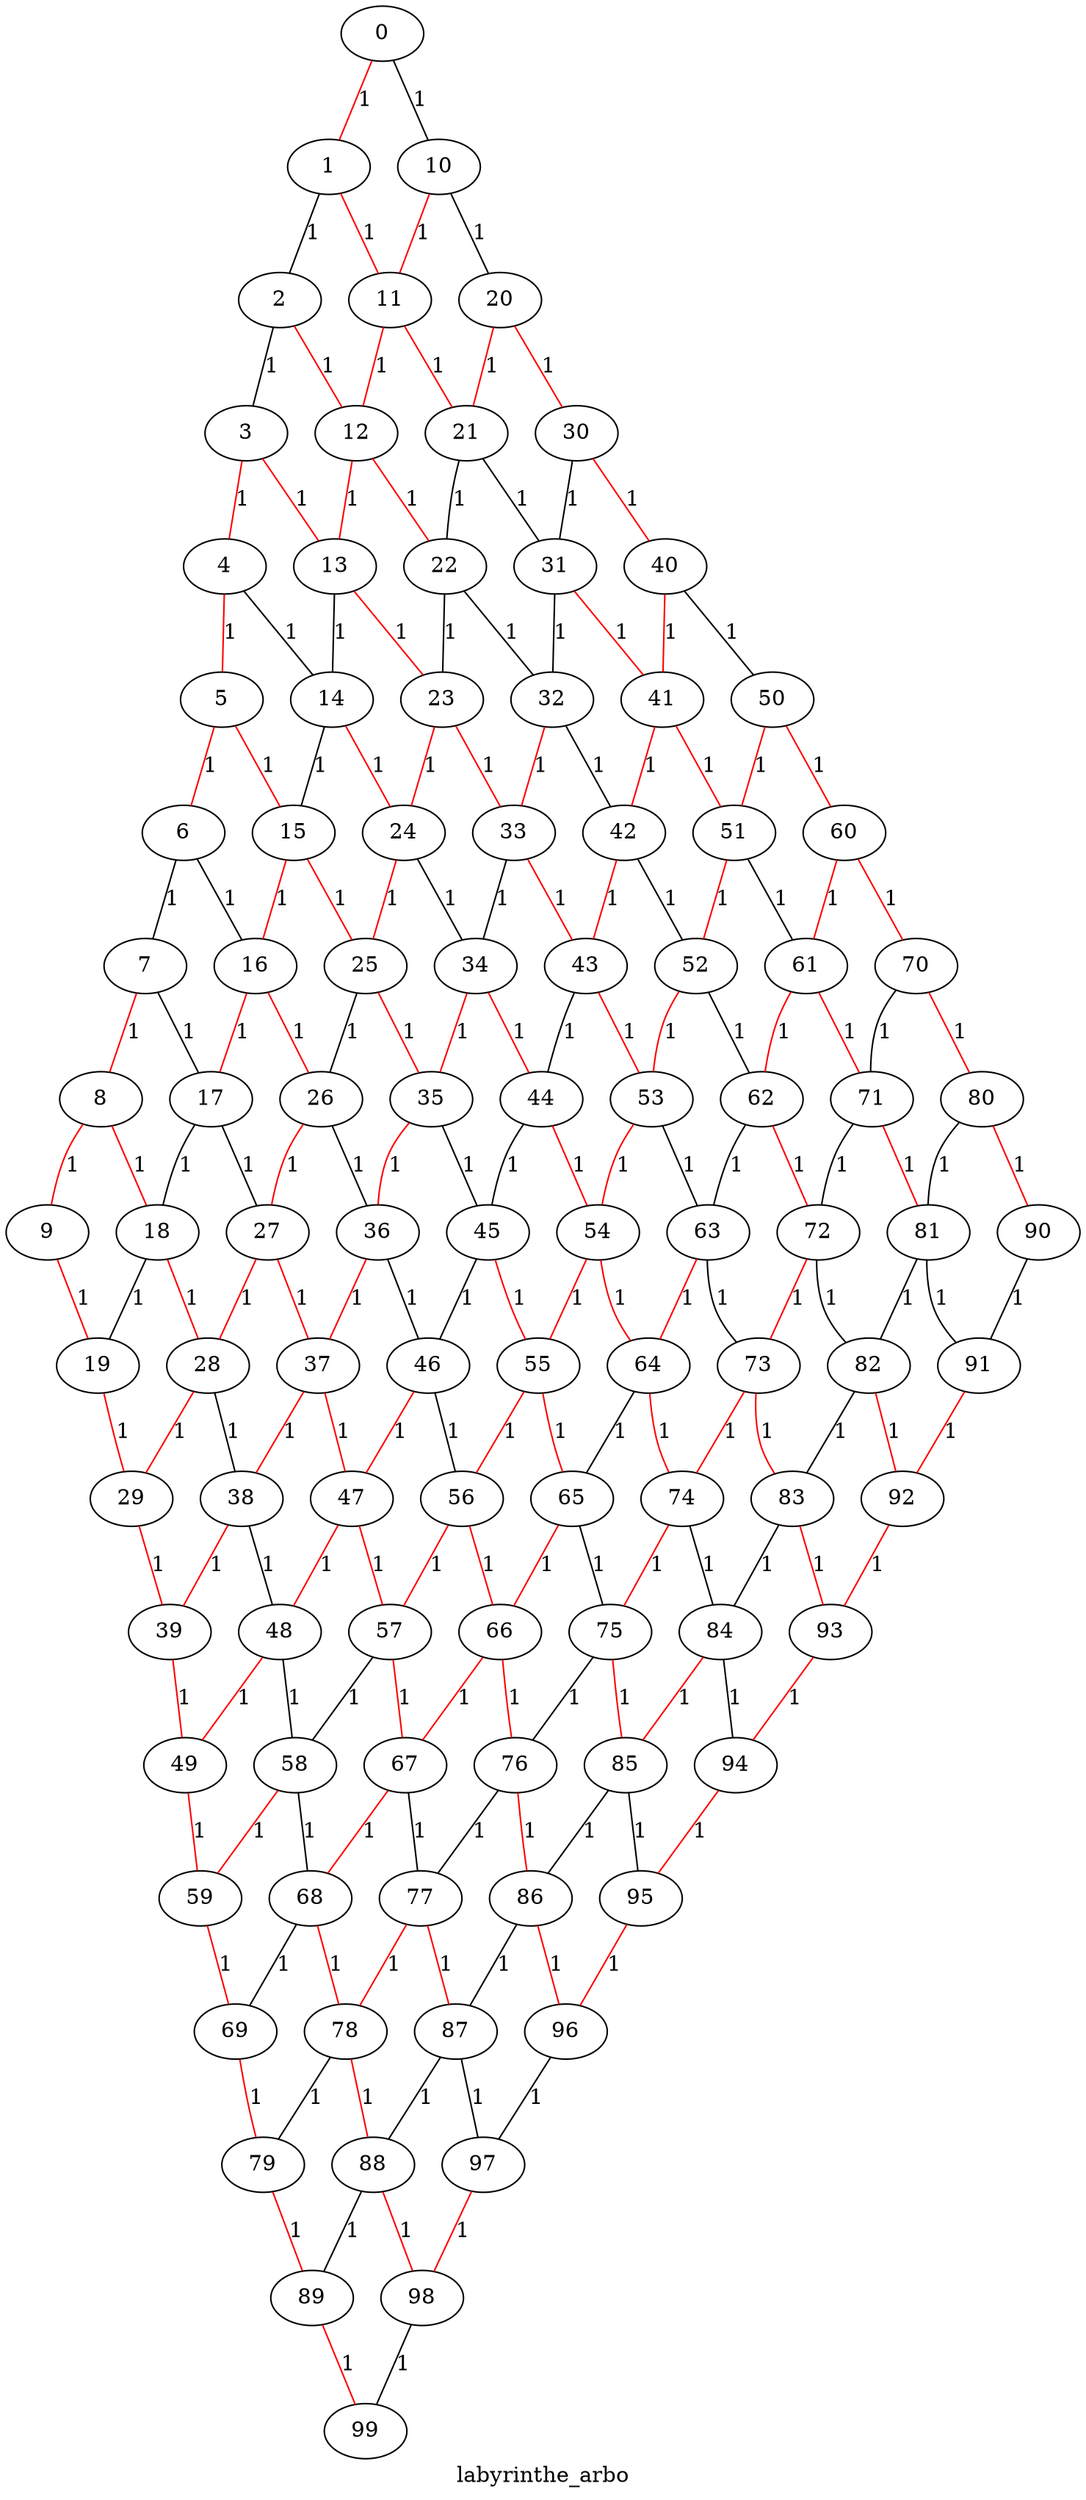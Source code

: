 graph labyrinthe_arbo {
	graph [bb="0,0,702,1625",
		label=labyrinthe_arbo,
		lheight=0.21,
		lp="351,11.5",
		lwidth=1.19
	];
	node [label="\N"];
	0	 [height=0.5,
		pos="253,1607",
		width=0.75];
	1	 [height=0.5,
		pos="217,1520",
		width=0.75];
	0 -- 1	 [color=red,
		label=1,
		lp="240.5,1563.5",
		pos="245.71,1589.4 239.47,1574.3 230.52,1552.7 224.27,1537.6"];
	10	 [height=0.5,
		pos="289,1520",
		width=0.75];
	0 -- 10	 [label=1,
		lp="276.5,1563.5",
		pos="260.29,1589.4 266.53,1574.3 275.48,1552.7 281.73,1537.6"];
	2	 [height=0.5,
		pos="195,1433",
		width=0.75];
	1 -- 2	 [label=1,
		lp="210.5,1476.5",
		pos="212.44,1502 208.67,1487 203.33,1465.9 199.55,1451"];
	11	 [height=0.5,
		pos="267,1433",
		width=0.75];
	1 -- 11	 [color=red,
		label=1,
		lp="247.5,1476.5",
		pos="226.88,1502.8 235.7,1487.5 248.55,1465.1 257.31,1449.9"];
	3	 [height=0.5,
		pos="171,1346",
		width=0.75];
	2 -- 3	 [label=1,
		lp="187.5,1389.5",
		pos="190.03,1415 185.88,1399.9 180.01,1378.6 175.88,1363.7"];
	12	 [height=0.5,
		pos="243,1346",
		width=0.75];
	2 -- 12	 [color=red,
		label=1,
		lp="224.5,1389.5",
		pos="204.48,1415.8 212.9,1400.6 225.13,1378.4 233.54,1363.2"];
	4	 [height=0.5,
		pos="148,1259",
		width=0.75];
	3 -- 4	 [color=red,
		label=1,
		lp="161.5,1302.5",
		pos="164.11,1328.6 161.96,1322.7 159.7,1316.1 158,1310 155.01,1299.2 152.58,1286.9 150.85,1277.1"];
	13	 [height=0.5,
		pos="220,1259",
		width=0.75];
	3 -- 13	 [color=red,
		label=1,
		lp="201.5,1302.5",
		pos="180.68,1328.8 189.33,1313.5 201.92,1291.1 210.51,1275.9"];
	5	 [height=0.5,
		pos="117,1172",
		width=0.75];
	4 -- 5	 [color=red,
		label=1,
		lp="137.5,1215.5",
		pos="141.73,1241.4 136.35,1226.3 128.64,1204.7 123.26,1189.6"];
	14	 [height=0.5,
		pos="189,1172",
		width=0.75];
	4 -- 14	 [label=1,
		lp="173.5,1215.5",
		pos="156.1,1241.8 163.24,1226.7 173.6,1204.7 180.78,1189.5"];
	6	 [height=0.5,
		pos="97,1085",
		width=0.75];
	5 -- 6	 [color=red,
		label=1,
		lp="111.5,1128.5",
		pos="112.86,1154 109.42,1139 104.57,1117.9 101.14,1103"];
	15	 [height=0.5,
		pos="169,1085",
		width=0.75];
	5 -- 15	 [color=red,
		label=1,
		lp="149.5,1128.5",
		pos="127.03,1155.2 136.23,1139.8 149.81,1117.1 159,1101.7"];
	7	 [height=0.5,
		pos="67,998",
		width=0.75];
	6 -- 7	 [label=1,
		lp="86.5,1041.5",
		pos="90.929,1067.4 85.724,1052.3 78.264,1030.7 73.062,1015.6"];
	16	 [height=0.5,
		pos="139,998",
		width=0.75];
	6 -- 16	 [label=1,
		lp="123.5,1041.5",
		pos="105.3,1067.8 112.66,1052.6 123.36,1030.4 130.72,1015.2"];
	8	 [height=0.5,
		pos="58,911",
		width=0.75];
	7 -- 8	 [color=red,
		label=1,
		lp="67.5,954.5",
		pos="65.135,979.97 63.591,965.04 61.406,943.93 59.862,929"];
	17	 [height=0.5,
		pos="130,911",
		width=0.75];
	7 -- 17	 [label=1,
		lp="105.5,954.5",
		pos="78.85,981.64 90.113,966.08 106.96,942.82 118.2,927.29"];
	9	 [height=0.5,
		pos="27,824",
		width=0.75];
	8 -- 9	 [color=red,
		label=1,
		lp="48.5,867.5",
		pos="51.727,893.39 46.348,878.3 38.64,856.67 33.264,841.58"];
	18	 [height=0.5,
		pos="99,824",
		width=0.75];
	8 -- 18	 [color=red,
		label=1,
		lp="83.5,867.5",
		pos="66.1,893.81 73.241,878.66 83.598,856.68 90.776,841.45"];
	19	 [height=0.5,
		pos="59,737",
		width=0.75];
	9 -- 19	 [color=red,
		label=1,
		lp="48.5,780.5",
		pos="33.476,806.39 39.028,791.3 46.985,769.67 52.534,754.58"];
	10 -- 11	 [color=red,
		label=1,
		lp="282.5,1476.5",
		pos="284.44,1502 280.67,1487 275.33,1465.9 271.55,1451"];
	20	 [height=0.5,
		pos="339,1433",
		width=0.75];
	10 -- 20	 [label=1,
		lp="319.5,1476.5",
		pos="298.88,1502.8 307.7,1487.5 320.55,1465.1 329.31,1449.9"];
	11 -- 12	 [color=red,
		label=1,
		lp="259.5,1389.5",
		pos="262.03,1415 257.88,1399.9 252.01,1378.6 247.88,1363.7"];
	21	 [height=0.5,
		pos="315,1346",
		width=0.75];
	11 -- 21	 [color=red,
		label=1,
		lp="296.5,1389.5",
		pos="276.48,1415.8 284.9,1400.6 297.13,1378.4 305.54,1363.2"];
	12 -- 13	 [color=red,
		label=1,
		lp="235.5,1302.5",
		pos="238.23,1328 234.29,1313 228.71,1291.9 224.76,1277"];
	22	 [height=0.5,
		pos="292,1259",
		width=0.75];
	12 -- 22	 [color=red,
		label=1,
		lp="273.5,1302.5",
		pos="252.68,1328.8 261.33,1313.5 273.92,1291.1 282.51,1275.9"];
	13 -- 14	 [label=1,
		lp="209.5,1215.5",
		pos="213.73,1241.4 208.35,1226.3 200.64,1204.7 195.26,1189.6"];
	23	 [height=0.5,
		pos="261,1172",
		width=0.75];
	13 -- 23	 [color=red,
		label=1,
		lp="245.5,1215.5",
		pos="228.1,1241.8 235.24,1226.7 245.6,1204.7 252.78,1189.5"];
	14 -- 15	 [label=1,
		lp="183.5,1128.5",
		pos="184.86,1154 181.42,1139 176.57,1117.9 173.14,1103"];
	24	 [height=0.5,
		pos="241,1085",
		width=0.75];
	14 -- 24	 [color=red,
		label=1,
		lp="221.5,1128.5",
		pos="199.03,1155.2 208.23,1139.8 221.81,1117.1 231,1101.7"];
	15 -- 16	 [color=red,
		label=1,
		lp="158.5,1041.5",
		pos="162.93,1067.4 157.72,1052.3 150.26,1030.7 145.06,1015.6"];
	25	 [height=0.5,
		pos="211,998",
		width=0.75];
	15 -- 25	 [color=red,
		label=1,
		lp="195.5,1041.5",
		pos="177.3,1067.8 184.66,1052.6 195.36,1030.4 202.72,1015.2"];
	16 -- 17	 [color=red,
		label=1,
		lp="138.5,954.5",
		pos="137.14,979.97 135.59,965.04 133.41,943.93 131.86,929"];
	26	 [height=0.5,
		pos="202,911",
		width=0.75];
	16 -- 26	 [color=red,
		label=1,
		lp="177.5,954.5",
		pos="150.85,981.64 162.11,966.08 178.96,942.82 190.2,927.29"];
	17 -- 18	 [label=1,
		lp="119.5,867.5",
		pos="123.73,893.39 118.35,878.3 110.64,856.67 105.26,841.58"];
	27	 [height=0.5,
		pos="171,824",
		width=0.75];
	17 -- 27	 [label=1,
		lp="155.5,867.5",
		pos="138.1,893.81 145.24,878.66 155.6,856.68 162.78,841.45"];
	18 -- 19	 [label=1,
		lp="84.5,780.5",
		pos="90.905,806.39 83.92,791.2 73.888,769.38 66.946,754.28"];
	28	 [height=0.5,
		pos="131,737",
		width=0.75];
	18 -- 28	 [color=red,
		label=1,
		lp="120.5,780.5",
		pos="105.19,806.01 108.6,796.22 112.95,783.92 117,773 119.24,766.96 121.77,760.39 124.05,754.54"];
	29	 [height=0.5,
		pos="88,650",
		width=0.75];
	19 -- 29	 [color=red,
		label=1,
		lp="78.5,693.5",
		pos="64.869,719.39 69.9,704.3 77.111,682.67 82.14,667.58"];
	20 -- 21	 [color=red,
		label=1,
		lp="331.5,1389.5",
		pos="334.03,1415 329.88,1399.9 324.01,1378.6 319.88,1363.7"];
	30	 [height=0.5,
		pos="387,1346",
		width=0.75];
	20 -- 30	 [color=red,
		label=1,
		lp="368.5,1389.5",
		pos="348.48,1415.8 356.9,1400.6 369.13,1378.4 377.54,1363.2"];
	21 -- 22	 [label=1,
		lp="305.5,1302.5",
		pos="308.11,1328.6 305.96,1322.7 303.7,1316.1 302,1310 299.01,1299.2 296.58,1286.9 294.85,1277.1"];
	31	 [height=0.5,
		pos="364,1259",
		width=0.75];
	21 -- 31	 [label=1,
		lp="345.5,1302.5",
		pos="324.68,1328.8 333.33,1313.5 345.92,1291.1 354.51,1275.9"];
	22 -- 23	 [label=1,
		lp="281.5,1215.5",
		pos="285.73,1241.4 280.35,1226.3 272.64,1204.7 267.26,1189.6"];
	32	 [height=0.5,
		pos="333,1172",
		width=0.75];
	22 -- 32	 [label=1,
		lp="317.5,1215.5",
		pos="300.1,1241.8 307.24,1226.7 317.6,1204.7 324.78,1189.5"];
	23 -- 24	 [color=red,
		label=1,
		lp="255.5,1128.5",
		pos="256.86,1154 253.42,1139 248.57,1117.9 245.14,1103"];
	33	 [height=0.5,
		pos="313,1085",
		width=0.75];
	23 -- 33	 [color=red,
		label=1,
		lp="293.5,1128.5",
		pos="271.03,1155.2 280.23,1139.8 293.81,1117.1 303,1101.7"];
	24 -- 25	 [color=red,
		label=1,
		lp="230.5,1041.5",
		pos="234.93,1067.4 229.72,1052.3 222.26,1030.7 217.06,1015.6"];
	34	 [height=0.5,
		pos="283,998",
		width=0.75];
	24 -- 34	 [label=1,
		lp="267.5,1041.5",
		pos="249.3,1067.8 256.66,1052.6 267.36,1030.4 274.72,1015.2"];
	25 -- 26	 [label=1,
		lp="210.5,954.5",
		pos="209.14,979.97 207.59,965.04 205.41,943.93 203.86,929"];
	35	 [height=0.5,
		pos="274,911",
		width=0.75];
	25 -- 35	 [color=red,
		label=1,
		lp="249.5,954.5",
		pos="222.85,981.64 234.11,966.08 250.96,942.82 262.2,927.29"];
	26 -- 27	 [color=red,
		label=1,
		lp="191.5,867.5",
		pos="195.73,893.39 190.35,878.3 182.64,856.67 177.26,841.58"];
	36	 [height=0.5,
		pos="243,824",
		width=0.75];
	26 -- 36	 [label=1,
		lp="227.5,867.5",
		pos="210.1,893.81 217.24,878.66 227.6,856.68 234.78,841.45"];
	27 -- 28	 [color=red,
		label=1,
		lp="156.5,780.5",
		pos="162.91,806.39 155.92,791.2 145.89,769.38 138.95,754.28"];
	37	 [height=0.5,
		pos="203,737",
		width=0.75];
	27 -- 37	 [color=red,
		label=1,
		lp="191.5,780.5",
		pos="177.48,806.39 183.03,791.3 190.98,769.67 196.53,754.58"];
	28 -- 29	 [color=red,
		label=1,
		lp="115.5,693.5",
		pos="122.5,719.81 114.97,704.56 104.01,682.39 96.478,667.15"];
	38	 [height=0.5,
		pos="160,650",
		width=0.75];
	28 -- 38	 [label=1,
		lp="150.5,693.5",
		pos="136.87,719.39 141.9,704.3 149.11,682.67 154.14,667.58"];
	39	 [height=0.5,
		pos="119,563",
		width=0.75];
	29 -- 39	 [color=red,
		label=1,
		lp="108.5,606.5",
		pos="94.273,632.39 99.652,617.3 107.36,595.67 112.74,580.58"];
	30 -- 31	 [label=1,
		lp="374.5,1302.5",
		pos="378.17,1328.8 375.5,1323 372.8,1316.3 371,1310 367.97,1299.3 366.23,1287 365.24,1277.2"];
	40	 [height=0.5,
		pos="436,1259",
		width=0.75];
	30 -- 40	 [color=red,
		label=1,
		lp="417.5,1302.5",
		pos="396.68,1328.8 405.33,1313.5 417.92,1291.1 426.51,1275.9"];
	31 -- 32	 [label=1,
		lp="353.5,1215.5",
		pos="357.73,1241.4 352.35,1226.3 344.64,1204.7 339.26,1189.6"];
	41	 [height=0.5,
		pos="405,1172",
		width=0.75];
	31 -- 41	 [color=red,
		label=1,
		lp="389.5,1215.5",
		pos="372.1,1241.8 379.24,1226.7 389.6,1204.7 396.78,1189.5"];
	32 -- 33	 [color=red,
		label=1,
		lp="327.5,1128.5",
		pos="328.86,1154 325.42,1139 320.57,1117.9 317.14,1103"];
	42	 [height=0.5,
		pos="385,1085",
		width=0.75];
	32 -- 42	 [label=1,
		lp="365.5,1128.5",
		pos="343.03,1155.2 352.23,1139.8 365.81,1117.1 375,1101.7"];
	33 -- 34	 [label=1,
		lp="302.5,1041.5",
		pos="306.93,1067.4 301.72,1052.3 294.26,1030.7 289.06,1015.6"];
	43	 [height=0.5,
		pos="355,998",
		width=0.75];
	33 -- 43	 [color=red,
		label=1,
		lp="339.5,1041.5",
		pos="321.3,1067.8 328.66,1052.6 339.36,1030.4 346.72,1015.2"];
	34 -- 35	 [color=red,
		label=1,
		lp="282.5,954.5",
		pos="281.14,979.97 279.59,965.04 277.41,943.93 275.86,929"];
	44	 [height=0.5,
		pos="346,911",
		width=0.75];
	34 -- 44	 [color=red,
		label=1,
		lp="321.5,954.5",
		pos="294.85,981.64 306.11,966.08 322.96,942.82 334.2,927.29"];
	35 -- 36	 [color=red,
		label=1,
		lp="263.5,867.5",
		pos="267.73,893.39 262.35,878.3 254.64,856.67 249.26,841.58"];
	45	 [height=0.5,
		pos="315,824",
		width=0.75];
	35 -- 45	 [label=1,
		lp="299.5,867.5",
		pos="282.1,893.81 289.24,878.66 299.6,856.68 306.78,841.45"];
	36 -- 37	 [color=red,
		label=1,
		lp="228.5,780.5",
		pos="234.91,806.39 227.92,791.2 217.89,769.38 210.95,754.28"];
	46	 [height=0.5,
		pos="275,737",
		width=0.75];
	36 -- 46	 [label=1,
		lp="263.5,780.5",
		pos="249.48,806.39 255.03,791.3 262.98,769.67 268.53,754.58"];
	37 -- 38	 [color=red,
		label=1,
		lp="187.5,693.5",
		pos="194.5,719.81 186.97,704.56 176.01,682.39 168.48,667.15"];
	47	 [height=0.5,
		pos="232,650",
		width=0.75];
	37 -- 47	 [color=red,
		label=1,
		lp="222.5,693.5",
		pos="208.87,719.39 213.9,704.3 221.11,682.67 226.14,667.58"];
	38 -- 39	 [color=red,
		label=1,
		lp="144.5,606.5",
		pos="151.9,632.81 144.76,617.66 134.4,595.68 127.22,580.45"];
	48	 [height=0.5,
		pos="191,563",
		width=0.75];
	38 -- 48	 [label=1,
		lp="180.5,606.5",
		pos="166.27,632.39 171.65,617.3 179.36,595.67 184.74,580.58"];
	49	 [height=0.5,
		pos="135,476",
		width=0.75];
	39 -- 49	 [color=red,
		label=1,
		lp="130.5,519.5",
		pos="122.32,544.97 125.06,530.04 128.94,508.93 131.69,494"];
	40 -- 41	 [color=red,
		label=1,
		lp="416.5,1215.5",
		pos="423.71,1242.9 419.71,1236.9 415.63,1229.9 413,1223 409.06,1212.6 407.06,1200.3 406.05,1190.4"];
	50	 [height=0.5,
		pos="477,1172",
		width=0.75];
	40 -- 50	 [label=1,
		lp="461.5,1215.5",
		pos="444.1,1241.8 451.24,1226.7 461.6,1204.7 468.78,1189.5"];
	41 -- 42	 [color=red,
		label=1,
		lp="398.5,1128.5",
		pos="399.74,1154.1 398.12,1148.4 396.4,1141.9 395,1136 392.42,1125.1 390,1112.8 388.18,1103"];
	51	 [height=0.5,
		pos="457,1085",
		width=0.75];
	41 -- 51	 [color=red,
		label=1,
		lp="437.5,1128.5",
		pos="415.03,1155.2 424.23,1139.8 437.81,1117.1 447,1101.7"];
	42 -- 43	 [color=red,
		label=1,
		lp="374.5,1041.5",
		pos="378.93,1067.4 373.72,1052.3 366.26,1030.7 361.06,1015.6"];
	52	 [height=0.5,
		pos="427,998",
		width=0.75];
	42 -- 52	 [label=1,
		lp="411.5,1041.5",
		pos="393.3,1067.8 400.66,1052.6 411.36,1030.4 418.72,1015.2"];
	43 -- 44	 [label=1,
		lp="354.5,954.5",
		pos="353.14,979.97 351.59,965.04 349.41,943.93 347.86,929"];
	53	 [height=0.5,
		pos="418,911",
		width=0.75];
	43 -- 53	 [color=red,
		label=1,
		lp="393.5,954.5",
		pos="366.85,981.64 378.11,966.08 394.96,942.82 406.2,927.29"];
	44 -- 45	 [label=1,
		lp="335.5,867.5",
		pos="339.73,893.39 334.35,878.3 326.64,856.67 321.26,841.58"];
	54	 [height=0.5,
		pos="387,824",
		width=0.75];
	44 -- 54	 [color=red,
		label=1,
		lp="371.5,867.5",
		pos="354.1,893.81 361.24,878.66 371.6,856.68 378.78,841.45"];
	45 -- 46	 [label=1,
		lp="300.5,780.5",
		pos="306.91,806.39 299.92,791.2 289.89,769.38 282.95,754.28"];
	55	 [height=0.5,
		pos="347,737",
		width=0.75];
	45 -- 55	 [color=red,
		label=1,
		lp="335.5,780.5",
		pos="321.48,806.39 327.03,791.3 334.98,769.67 340.53,754.58"];
	46 -- 47	 [color=red,
		label=1,
		lp="259.5,693.5",
		pos="266.5,719.81 258.97,704.56 248.01,682.39 240.48,667.15"];
	56	 [height=0.5,
		pos="304,650",
		width=0.75];
	46 -- 56	 [label=1,
		lp="294.5,693.5",
		pos="280.87,719.39 285.9,704.3 293.11,682.67 298.14,667.58"];
	47 -- 48	 [color=red,
		label=1,
		lp="216.5,606.5",
		pos="223.9,632.81 216.76,617.66 206.4,595.68 199.22,580.45"];
	57	 [height=0.5,
		pos="263,563",
		width=0.75];
	47 -- 57	 [color=red,
		label=1,
		lp="252.5,606.5",
		pos="238.27,632.39 243.65,617.3 251.36,595.67 256.74,580.58"];
	48 -- 49	 [color=red,
		label=1,
		lp="169.5,519.5",
		pos="180.2,546.23 170.29,530.82 155.67,508.11 145.76,492.72"];
	58	 [height=0.5,
		pos="207,476",
		width=0.75];
	48 -- 58	 [label=1,
		lp="202.5,519.5",
		pos="194.32,544.97 197.06,530.04 200.94,508.93 203.69,494"];
	59	 [height=0.5,
		pos="170,389",
		width=0.75];
	49 -- 59	 [color=red,
		label=1,
		lp="157.5,432.5",
		pos="142.08,458.39 148.16,443.3 156.86,421.67 162.93,406.58"];
	50 -- 51	 [color=red,
		label=1,
		lp="471.5,1128.5",
		pos="472.86,1154 469.42,1139 464.57,1117.9 461.14,1103"];
	60	 [height=0.5,
		pos="529,1085",
		width=0.75];
	50 -- 60	 [color=red,
		label=1,
		lp="509.5,1128.5",
		pos="487.03,1155.2 496.23,1139.8 509.81,1117.1 519,1101.7"];
	51 -- 52	 [color=red,
		label=1,
		lp="447.5,1041.5",
		pos="450.57,1067.5 448.44,1061.6 446.09,1055 444,1049 440.2,1038.1 436.1,1025.8 432.87,1016"];
	61	 [height=0.5,
		pos="499,998",
		width=0.75];
	51 -- 61	 [label=1,
		lp="483.5,1041.5",
		pos="465.3,1067.8 472.66,1052.6 483.36,1030.4 490.72,1015.2"];
	52 -- 53	 [color=red,
		label=1,
		lp="426.5,954.5",
		pos="425.14,979.97 423.59,965.04 421.41,943.93 419.86,929"];
	62	 [height=0.5,
		pos="490,911",
		width=0.75];
	52 -- 62	 [label=1,
		lp="465.5,954.5",
		pos="438.85,981.64 450.11,966.08 466.96,942.82 478.2,927.29"];
	53 -- 54	 [color=red,
		label=1,
		lp="407.5,867.5",
		pos="411.73,893.39 406.35,878.3 398.64,856.67 393.26,841.58"];
	63	 [height=0.5,
		pos="459,824",
		width=0.75];
	53 -- 63	 [label=1,
		lp="443.5,867.5",
		pos="426.1,893.81 433.24,878.66 443.6,856.68 450.78,841.45"];
	54 -- 55	 [color=red,
		label=1,
		lp="372.5,780.5",
		pos="378.91,806.39 371.92,791.2 361.89,769.38 354.95,754.28"];
	64	 [height=0.5,
		pos="419,737",
		width=0.75];
	54 -- 64	 [color=red,
		label=1,
		lp="407.5,780.5",
		pos="393.48,806.39 399.03,791.3 406.98,769.67 412.53,754.58"];
	55 -- 56	 [color=red,
		label=1,
		lp="331.5,693.5",
		pos="338.5,719.81 330.97,704.56 320.01,682.39 312.48,667.15"];
	65	 [height=0.5,
		pos="376,650",
		width=0.75];
	55 -- 65	 [color=red,
		label=1,
		lp="366.5,693.5",
		pos="352.87,719.39 357.9,704.3 365.11,682.67 370.14,667.58"];
	56 -- 57	 [color=red,
		label=1,
		lp="288.5,606.5",
		pos="295.9,632.81 288.76,617.66 278.4,595.68 271.22,580.45"];
	66	 [height=0.5,
		pos="335,563",
		width=0.75];
	56 -- 66	 [color=red,
		label=1,
		lp="324.5,606.5",
		pos="310.27,632.39 315.65,617.3 323.36,595.67 328.74,580.58"];
	57 -- 58	 [label=1,
		lp="241.5,519.5",
		pos="252.2,546.23 242.29,530.82 227.67,508.11 217.76,492.72"];
	67	 [height=0.5,
		pos="279,476",
		width=0.75];
	57 -- 67	 [color=red,
		label=1,
		lp="274.5,519.5",
		pos="266.32,544.97 269.06,530.04 272.94,508.93 275.69,494"];
	58 -- 59	 [color=red,
		label=1,
		lp="193.5,432.5",
		pos="199.51,458.39 193.09,443.3 183.89,421.67 177.48,406.58"];
	68	 [height=0.5,
		pos="242,389",
		width=0.75];
	58 -- 68	 [label=1,
		lp="229.5,432.5",
		pos="214.08,458.39 220.16,443.3 228.86,421.67 234.93,406.58"];
	69	 [height=0.5,
		pos="199,302",
		width=0.75];
	59 -- 69	 [color=red,
		label=1,
		lp="188.5,345.5",
		pos="174.91,370.95 177.67,361.14 181.31,348.83 185,338 187.08,331.91 189.56,325.32 191.86,319.47"];
	60 -- 61	 [color=red,
		label=1,
		lp="509.5,1041.5",
		pos="516.64,1068.9 512.63,1063 508.56,1056 506,1049 502.17,1038.6 500.41,1026.3 499.61,1016.4"];
	70	 [height=0.5,
		pos="571,998",
		width=0.75];
	60 -- 70	 [color=red,
		label=1,
		lp="555.5,1041.5",
		pos="537.3,1067.8 544.66,1052.6 555.36,1030.4 562.72,1015.2"];
	61 -- 62	 [color=red,
		label=1,
		lp="498.5,954.5",
		pos="497.14,979.97 495.59,965.04 493.41,943.93 491.86,929"];
	71	 [height=0.5,
		pos="562,911",
		width=0.75];
	61 -- 71	 [color=red,
		label=1,
		lp="537.5,954.5",
		pos="510.85,981.64 522.11,966.08 538.96,942.82 550.2,927.29"];
	62 -- 63	 [label=1,
		lp="479.5,867.5",
		pos="483.73,893.39 478.35,878.3 470.64,856.67 465.26,841.58"];
	72	 [height=0.5,
		pos="531,824",
		width=0.75];
	62 -- 72	 [color=red,
		label=1,
		lp="515.5,867.5",
		pos="498.1,893.81 505.24,878.66 515.6,856.68 522.78,841.45"];
	63 -- 64	 [color=red,
		label=1,
		lp="444.5,780.5",
		pos="450.91,806.39 443.92,791.2 433.89,769.38 426.95,754.28"];
	73	 [height=0.5,
		pos="491,737",
		width=0.75];
	63 -- 73	 [label=1,
		lp="479.5,780.5",
		pos="465.48,806.39 471.03,791.3 478.98,769.67 484.53,754.58"];
	64 -- 65	 [label=1,
		lp="403.5,693.5",
		pos="410.5,719.81 402.97,704.56 392.01,682.39 384.48,667.15"];
	74	 [height=0.5,
		pos="448,650",
		width=0.75];
	64 -- 74	 [color=red,
		label=1,
		lp="438.5,693.5",
		pos="424.87,719.39 429.9,704.3 437.11,682.67 442.14,667.58"];
	65 -- 66	 [color=red,
		label=1,
		lp="360.5,606.5",
		pos="367.9,632.81 360.76,617.66 350.4,595.68 343.22,580.45"];
	75	 [height=0.5,
		pos="407,563",
		width=0.75];
	65 -- 75	 [label=1,
		lp="396.5,606.5",
		pos="382.27,632.39 387.65,617.3 395.36,595.67 400.74,580.58"];
	66 -- 67	 [color=red,
		label=1,
		lp="313.5,519.5",
		pos="324.2,546.23 314.29,530.82 299.67,508.11 289.76,492.72"];
	76	 [height=0.5,
		pos="351,476",
		width=0.75];
	66 -- 76	 [color=red,
		label=1,
		lp="346.5,519.5",
		pos="338.32,544.97 341.06,530.04 344.94,508.93 347.69,494"];
	67 -- 68	 [color=red,
		label=1,
		lp="265.5,432.5",
		pos="271.51,458.39 265.09,443.3 255.89,421.67 249.48,406.58"];
	77	 [height=0.5,
		pos="314,389",
		width=0.75];
	67 -- 77	 [label=1,
		lp="301.5,432.5",
		pos="286.08,458.39 292.16,443.3 300.86,421.67 306.93,406.58"];
	68 -- 69	 [label=1,
		lp="226.5,345.5",
		pos="233.5,371.81 225.97,356.56 215.01,334.39 207.48,319.15"];
	78	 [height=0.5,
		pos="271,302",
		width=0.75];
	68 -- 78	 [color=red,
		label=1,
		lp="256.5,345.5",
		pos="244.79,370.76 246.58,360.89 249.28,348.6 253,338 255.22,331.67 258.31,325.03 261.3,319.19"];
	79	 [height=0.5,
		pos="217,215",
		width=0.75];
	69 -- 79	 [color=red,
		label=1,
		lp="212.5,258.5",
		pos="202.73,283.97 205.82,269.04 210.19,247.93 213.28,233"];
	70 -- 71	 [label=1,
		lp="570.5,954.5",
		pos="569.14,979.97 567.59,965.04 565.41,943.93 563.86,929"];
	80	 [height=0.5,
		pos="634,911",
		width=0.75];
	70 -- 80	 [color=red,
		label=1,
		lp="609.5,954.5",
		pos="582.85,981.64 594.11,966.08 610.96,942.82 622.2,927.29"];
	71 -- 72	 [label=1,
		lp="547.5,867.5",
		pos="552.44,893.76 549.46,887.92 546.34,881.29 544,875 540.04,864.38 536.87,852.09 534.65,842.23"];
	81	 [height=0.5,
		pos="603,824",
		width=0.75];
	71 -- 81	 [color=red,
		label=1,
		lp="587.5,867.5",
		pos="570.1,893.81 577.24,878.66 587.6,856.68 594.78,841.45"];
	72 -- 73	 [color=red,
		label=1,
		lp="516.5,780.5",
		pos="522.91,806.39 515.92,791.2 505.89,769.38 498.95,754.28"];
	82	 [height=0.5,
		pos="563,737",
		width=0.75];
	72 -- 82	 [label=1,
		lp="552.5,780.5",
		pos="537.19,806.01 540.6,796.22 544.95,783.92 549,773 551.24,766.96 553.77,760.39 556.05,754.54"];
	73 -- 74	 [color=red,
		label=1,
		lp="475.5,693.5",
		pos="482.5,719.81 474.97,704.56 464.01,682.39 456.48,667.15"];
	83	 [height=0.5,
		pos="520,650",
		width=0.75];
	73 -- 83	 [color=red,
		label=1,
		lp="510.5,693.5",
		pos="496.87,719.39 501.9,704.3 509.11,682.67 514.14,667.58"];
	74 -- 75	 [color=red,
		label=1,
		lp="432.5,606.5",
		pos="439.9,632.81 432.76,617.66 422.4,595.68 415.22,580.45"];
	84	 [height=0.5,
		pos="479,563",
		width=0.75];
	74 -- 84	 [label=1,
		lp="462.5,606.5",
		pos="450.6,631.69 452.34,621.81 455.05,609.51 459,599 461.47,592.44 464.98,585.63 468.37,579.72"];
	75 -- 76	 [label=1,
		lp="385.5,519.5",
		pos="396.2,546.23 386.29,530.82 371.67,508.11 361.76,492.72"];
	85	 [height=0.5,
		pos="423,476",
		width=0.75];
	75 -- 85	 [color=red,
		label=1,
		lp="418.5,519.5",
		pos="410.32,544.97 413.06,530.04 416.94,508.93 419.69,494"];
	76 -- 77	 [label=1,
		lp="337.5,432.5",
		pos="343.51,458.39 337.09,443.3 327.89,421.67 321.48,406.58"];
	86	 [height=0.5,
		pos="386,389",
		width=0.75];
	76 -- 86	 [color=red,
		label=1,
		lp="373.5,432.5",
		pos="358.08,458.39 364.16,443.3 372.86,421.67 378.93,406.58"];
	77 -- 78	 [color=red,
		label=1,
		lp="298.5,345.5",
		pos="305.5,371.81 297.97,356.56 287.01,334.39 279.48,319.15"];
	87	 [height=0.5,
		pos="343,302",
		width=0.75];
	77 -- 87	 [color=red,
		label=1,
		lp="331.5,345.5",
		pos="318.37,370.89 320.9,361.07 324.3,348.77 328,338 330.11,331.85 332.75,325.25 335.22,319.41"];
	78 -- 79	 [label=1,
		lp="250.5,258.5",
		pos="260.59,285.23 251.03,269.82 236.93,247.11 227.38,231.72"];
	88	 [height=0.5,
		pos="289,215",
		width=0.75];
	78 -- 88	 [color=red,
		label=1,
		lp="284.5,258.5",
		pos="274.73,283.97 277.82,269.04 282.19,247.93 285.28,233"];
	89	 [height=0.5,
		pos="245,128",
		width=0.75];
	79 -- 89	 [color=red,
		label=1,
		lp="235.5,171.5",
		pos="222.67,197.39 227.49,182.4 234.4,160.95 239.25,145.88"];
	80 -- 81	 [label=1,
		lp="612.5,867.5",
		pos="620.47,895.12 616.1,889.17 611.7,882.12 609,875 605.08,864.66 603.55,852.37 603.02,842.45"];
	90	 [height=0.5,
		pos="675,824",
		width=0.75];
	80 -- 90	 [color=red,
		label=1,
		lp="659.5,867.5",
		pos="642.1,893.81 649.24,878.66 659.6,856.68 666.78,841.45"];
	81 -- 82	 [label=1,
		lp="588.5,780.5",
		pos="594.91,806.39 587.92,791.2 577.89,769.38 570.95,754.28"];
	91	 [height=0.5,
		pos="635,737",
		width=0.75];
	81 -- 91	 [label=1,
		lp="616.5,780.5",
		pos="605,805.62 606.47,795.72 608.94,783.43 613,773 615.6,766.31 619.44,759.47 623.18,753.57"];
	82 -- 83	 [label=1,
		lp="547.5,693.5",
		pos="554.5,719.81 546.97,704.56 536.01,682.39 528.48,667.15"];
	92	 [height=0.5,
		pos="592,650",
		width=0.75];
	82 -- 92	 [color=red,
		label=1,
		lp="573.5,693.5",
		pos="563.7,718.63 564.52,708.73 566.28,696.44 570,686 572.41,679.24 576.2,672.38 579.96,666.49"];
	83 -- 84	 [label=1,
		lp="504.5,606.5",
		pos="511.9,632.81 504.76,617.66 494.4,595.68 487.22,580.45"];
	93	 [height=0.5,
		pos="551,563",
		width=0.75];
	83 -- 93	 [color=red,
		label=1,
		lp="530.5,606.5",
		pos="520.53,631.57 521.31,621.65 523.07,609.36 527,599 529.66,591.98 533.91,584.95 538.09,578.99"];
	84 -- 85	 [color=red,
		label=1,
		lp="457.5,519.5",
		pos="468.2,546.23 458.29,530.82 443.67,508.11 433.76,492.72"];
	94	 [height=0.5,
		pos="495,476",
		width=0.75];
	84 -- 94	 [label=1,
		lp="490.5,519.5",
		pos="482.32,544.97 485.06,530.04 488.94,508.93 491.69,494"];
	85 -- 86	 [label=1,
		lp="409.5,432.5",
		pos="415.51,458.39 409.09,443.3 399.89,421.67 393.48,406.58"];
	95	 [height=0.5,
		pos="458,389",
		width=0.75];
	85 -- 95	 [label=1,
		lp="442.5,432.5",
		pos="427.71,458.25 430.56,448.32 434.5,435.79 439,425 441.66,418.61 445.07,411.83 448.27,405.91"];
	86 -- 87	 [label=1,
		lp="370.5,345.5",
		pos="377.5,371.81 369.97,356.56 359.01,334.39 351.48,319.15"];
	96	 [height=0.5,
		pos="415,302",
		width=0.75];
	86 -- 96	 [color=red,
		label=1,
		lp="396.5,345.5",
		pos="386.7,370.63 387.52,360.73 389.28,348.44 393,338 395.41,331.24 399.2,324.38 402.96,318.49"];
	87 -- 88	 [label=1,
		lp="322.5,258.5",
		pos="332.59,285.23 323.03,269.82 308.93,247.11 299.38,231.72"];
	97	 [height=0.5,
		pos="361,215",
		width=0.75];
	87 -- 97	 [label=1,
		lp="356.5,258.5",
		pos="346.73,283.97 349.82,269.04 354.19,247.93 357.28,233"];
	88 -- 89	 [label=1,
		lp="272.5,171.5",
		pos="280.31,197.81 272.59,182.56 261.38,160.39 253.67,145.15"];
	98	 [height=0.5,
		pos="317,128",
		width=0.75];
	88 -- 98	 [color=red,
		label=1,
		lp="307.5,171.5",
		pos="294.67,197.39 299.49,182.4 306.4,160.95 311.25,145.88"];
	99	 [height=0.5,
		pos="281,41",
		width=0.75];
	89 -- 99	 [color=red,
		label=1,
		lp="268.5,84.5",
		pos="252.29,110.39 258.53,95.3 267.48,73.666 273.73,58.58"];
	90 -- 91	 [label=1,
		lp="660.5,780.5",
		pos="666.91,806.39 659.92,791.2 649.89,769.38 642.95,754.28"];
	91 -- 92	 [color=red,
		label=1,
		lp="619.5,693.5",
		pos="626.5,719.81 618.97,704.56 608.01,682.39 600.48,667.15"];
	92 -- 93	 [color=red,
		label=1,
		lp="576.5,606.5",
		pos="583.9,632.81 576.76,617.66 566.4,595.68 559.22,580.45"];
	93 -- 94	 [color=red,
		label=1,
		lp="529.5,519.5",
		pos="540.2,546.23 530.29,530.82 515.67,508.11 505.76,492.72"];
	94 -- 95	 [color=red,
		label=1,
		lp="481.5,432.5",
		pos="487.51,458.39 481.09,443.3 471.89,421.67 465.48,406.58"];
	95 -- 96	 [color=red,
		label=1,
		lp="442.5,345.5",
		pos="449.5,371.81 441.97,356.56 431.01,334.39 423.48,319.15"];
	96 -- 97	 [label=1,
		lp="394.5,258.5",
		pos="404.59,285.23 395.03,269.82 380.93,247.11 371.38,231.72"];
	97 -- 98	 [color=red,
		label=1,
		lp="344.5,171.5",
		pos="352.31,197.81 344.59,182.56 333.38,160.39 325.67,145.15"];
	98 -- 99	 [label=1,
		lp="304.5,84.5",
		pos="309.71,110.39 303.47,95.3 294.52,73.666 288.27,58.58"];
}
